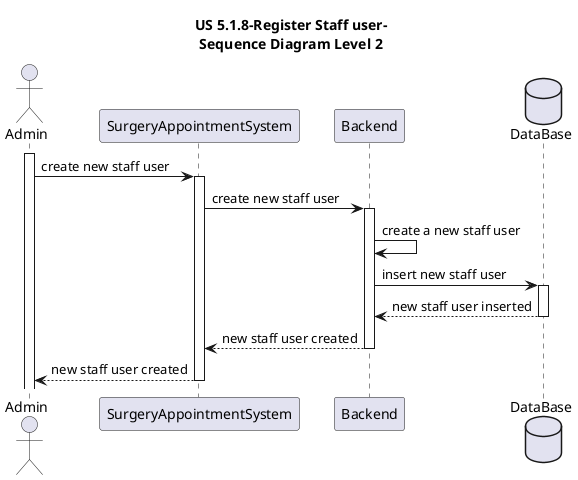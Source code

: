 @startuml

title US 5.1.8-Register Staff user-\nSequence Diagram Level 2

actor Admin
participant SurgeryAppointmentSystem
participant Backend
database DataBase

activate Admin

Admin -> SurgeryAppointmentSystem: create new staff user

    activate SurgeryAppointmentSystem
        
    SurgeryAppointmentSystem -> Backend: create new staff user
    
    activate Backend
    
    Backend -> Backend: create a new staff user
    
    Backend -> DataBase: insert new staff user
    
        activate DataBase
        
        DataBase --> Backend: new staff user inserted
        
        deactivate DataBase
        
    Backend --> SurgeryAppointmentSystem: new staff user created
    
    deactivate Backend
    
    SurgeryAppointmentSystem --> Admin: new staff user created
    
    deactivate SurgeryAppointmentSystem
    
@enduml